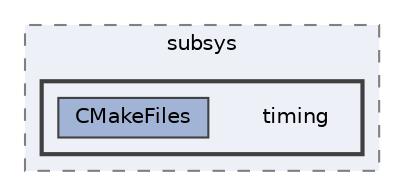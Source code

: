 digraph "build/zephyr/subsys/timing"
{
 // LATEX_PDF_SIZE
  bgcolor="transparent";
  edge [fontname=Helvetica,fontsize=10,labelfontname=Helvetica,labelfontsize=10];
  node [fontname=Helvetica,fontsize=10,shape=box,height=0.2,width=0.4];
  compound=true
  subgraph clusterdir_fee2df84931cf9d66e516b35c2f3fff7 {
    graph [ bgcolor="#edf0f7", pencolor="grey50", label="subsys", fontname=Helvetica,fontsize=10 style="filled,dashed", URL="dir_fee2df84931cf9d66e516b35c2f3fff7.html",tooltip=""]
  subgraph clusterdir_b1f843e123cbfb1785b8124dd56f9599 {
    graph [ bgcolor="#edf0f7", pencolor="grey25", label="", fontname=Helvetica,fontsize=10 style="filled,bold", URL="dir_b1f843e123cbfb1785b8124dd56f9599.html",tooltip=""]
    dir_b1f843e123cbfb1785b8124dd56f9599 [shape=plaintext, label="timing"];
  dir_aa3f46fd859b216dd3a3bf7d1736ba28 [label="CMakeFiles", fillcolor="#a2b4d6", color="grey25", style="filled", URL="dir_aa3f46fd859b216dd3a3bf7d1736ba28.html",tooltip=""];
  }
  }
}

